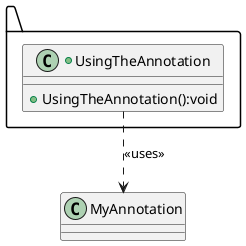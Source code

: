 @startuml
package .. {
	+class UsingTheAnnotation{
	+UsingTheAnnotation():void
	}

}
UsingTheAnnotation..>MyAnnotation : << uses >>
@enduml